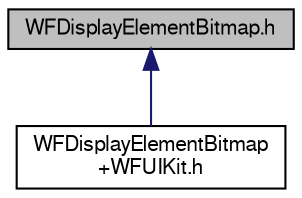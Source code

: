 digraph "WFDisplayElementBitmap.h"
{
  edge [fontname="FreeSans",fontsize="10",labelfontname="FreeSans",labelfontsize="10"];
  node [fontname="FreeSans",fontsize="10",shape=record];
  Node1 [label="WFDisplayElementBitmap.h",height=0.2,width=0.4,color="black", fillcolor="grey75", style="filled", fontcolor="black"];
  Node1 -> Node2 [dir="back",color="midnightblue",fontsize="10",style="solid",fontname="FreeSans"];
  Node2 [label="WFDisplayElementBitmap\l+WFUIKit.h",height=0.2,width=0.4,color="black", fillcolor="white", style="filled",URL="$_w_f_display_element_bitmap_09_w_f_u_i_kit_8h.html"];
}
